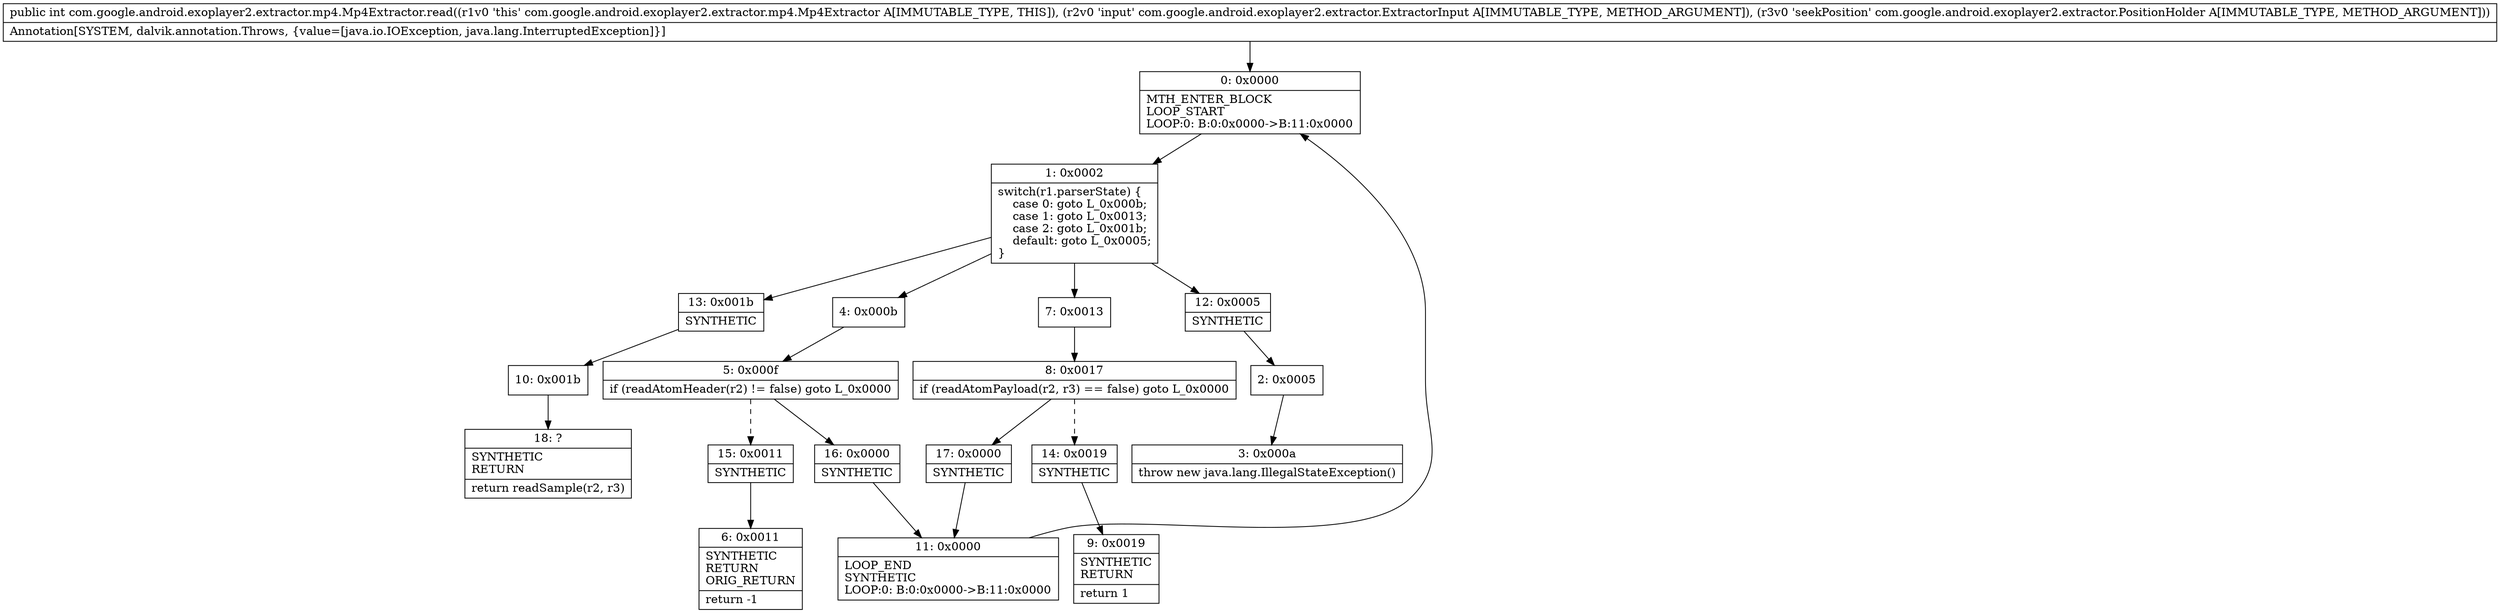 digraph "CFG forcom.google.android.exoplayer2.extractor.mp4.Mp4Extractor.read(Lcom\/google\/android\/exoplayer2\/extractor\/ExtractorInput;Lcom\/google\/android\/exoplayer2\/extractor\/PositionHolder;)I" {
Node_0 [shape=record,label="{0\:\ 0x0000|MTH_ENTER_BLOCK\lLOOP_START\lLOOP:0: B:0:0x0000\-\>B:11:0x0000\l}"];
Node_1 [shape=record,label="{1\:\ 0x0002|switch(r1.parserState) \{\l    case 0: goto L_0x000b;\l    case 1: goto L_0x0013;\l    case 2: goto L_0x001b;\l    default: goto L_0x0005;\l\}\l}"];
Node_2 [shape=record,label="{2\:\ 0x0005}"];
Node_3 [shape=record,label="{3\:\ 0x000a|throw new java.lang.IllegalStateException()\l}"];
Node_4 [shape=record,label="{4\:\ 0x000b}"];
Node_5 [shape=record,label="{5\:\ 0x000f|if (readAtomHeader(r2) != false) goto L_0x0000\l}"];
Node_6 [shape=record,label="{6\:\ 0x0011|SYNTHETIC\lRETURN\lORIG_RETURN\l|return \-1\l}"];
Node_7 [shape=record,label="{7\:\ 0x0013}"];
Node_8 [shape=record,label="{8\:\ 0x0017|if (readAtomPayload(r2, r3) == false) goto L_0x0000\l}"];
Node_9 [shape=record,label="{9\:\ 0x0019|SYNTHETIC\lRETURN\l|return 1\l}"];
Node_10 [shape=record,label="{10\:\ 0x001b}"];
Node_11 [shape=record,label="{11\:\ 0x0000|LOOP_END\lSYNTHETIC\lLOOP:0: B:0:0x0000\-\>B:11:0x0000\l}"];
Node_12 [shape=record,label="{12\:\ 0x0005|SYNTHETIC\l}"];
Node_13 [shape=record,label="{13\:\ 0x001b|SYNTHETIC\l}"];
Node_14 [shape=record,label="{14\:\ 0x0019|SYNTHETIC\l}"];
Node_15 [shape=record,label="{15\:\ 0x0011|SYNTHETIC\l}"];
Node_16 [shape=record,label="{16\:\ 0x0000|SYNTHETIC\l}"];
Node_17 [shape=record,label="{17\:\ 0x0000|SYNTHETIC\l}"];
Node_18 [shape=record,label="{18\:\ ?|SYNTHETIC\lRETURN\l|return readSample(r2, r3)\l}"];
MethodNode[shape=record,label="{public int com.google.android.exoplayer2.extractor.mp4.Mp4Extractor.read((r1v0 'this' com.google.android.exoplayer2.extractor.mp4.Mp4Extractor A[IMMUTABLE_TYPE, THIS]), (r2v0 'input' com.google.android.exoplayer2.extractor.ExtractorInput A[IMMUTABLE_TYPE, METHOD_ARGUMENT]), (r3v0 'seekPosition' com.google.android.exoplayer2.extractor.PositionHolder A[IMMUTABLE_TYPE, METHOD_ARGUMENT]))  | Annotation[SYSTEM, dalvik.annotation.Throws, \{value=[java.io.IOException, java.lang.InterruptedException]\}]\l}"];
MethodNode -> Node_0;
Node_0 -> Node_1;
Node_1 -> Node_4;
Node_1 -> Node_7;
Node_1 -> Node_12;
Node_1 -> Node_13;
Node_2 -> Node_3;
Node_4 -> Node_5;
Node_5 -> Node_15[style=dashed];
Node_5 -> Node_16;
Node_7 -> Node_8;
Node_8 -> Node_14[style=dashed];
Node_8 -> Node_17;
Node_10 -> Node_18;
Node_11 -> Node_0;
Node_12 -> Node_2;
Node_13 -> Node_10;
Node_14 -> Node_9;
Node_15 -> Node_6;
Node_16 -> Node_11;
Node_17 -> Node_11;
}

